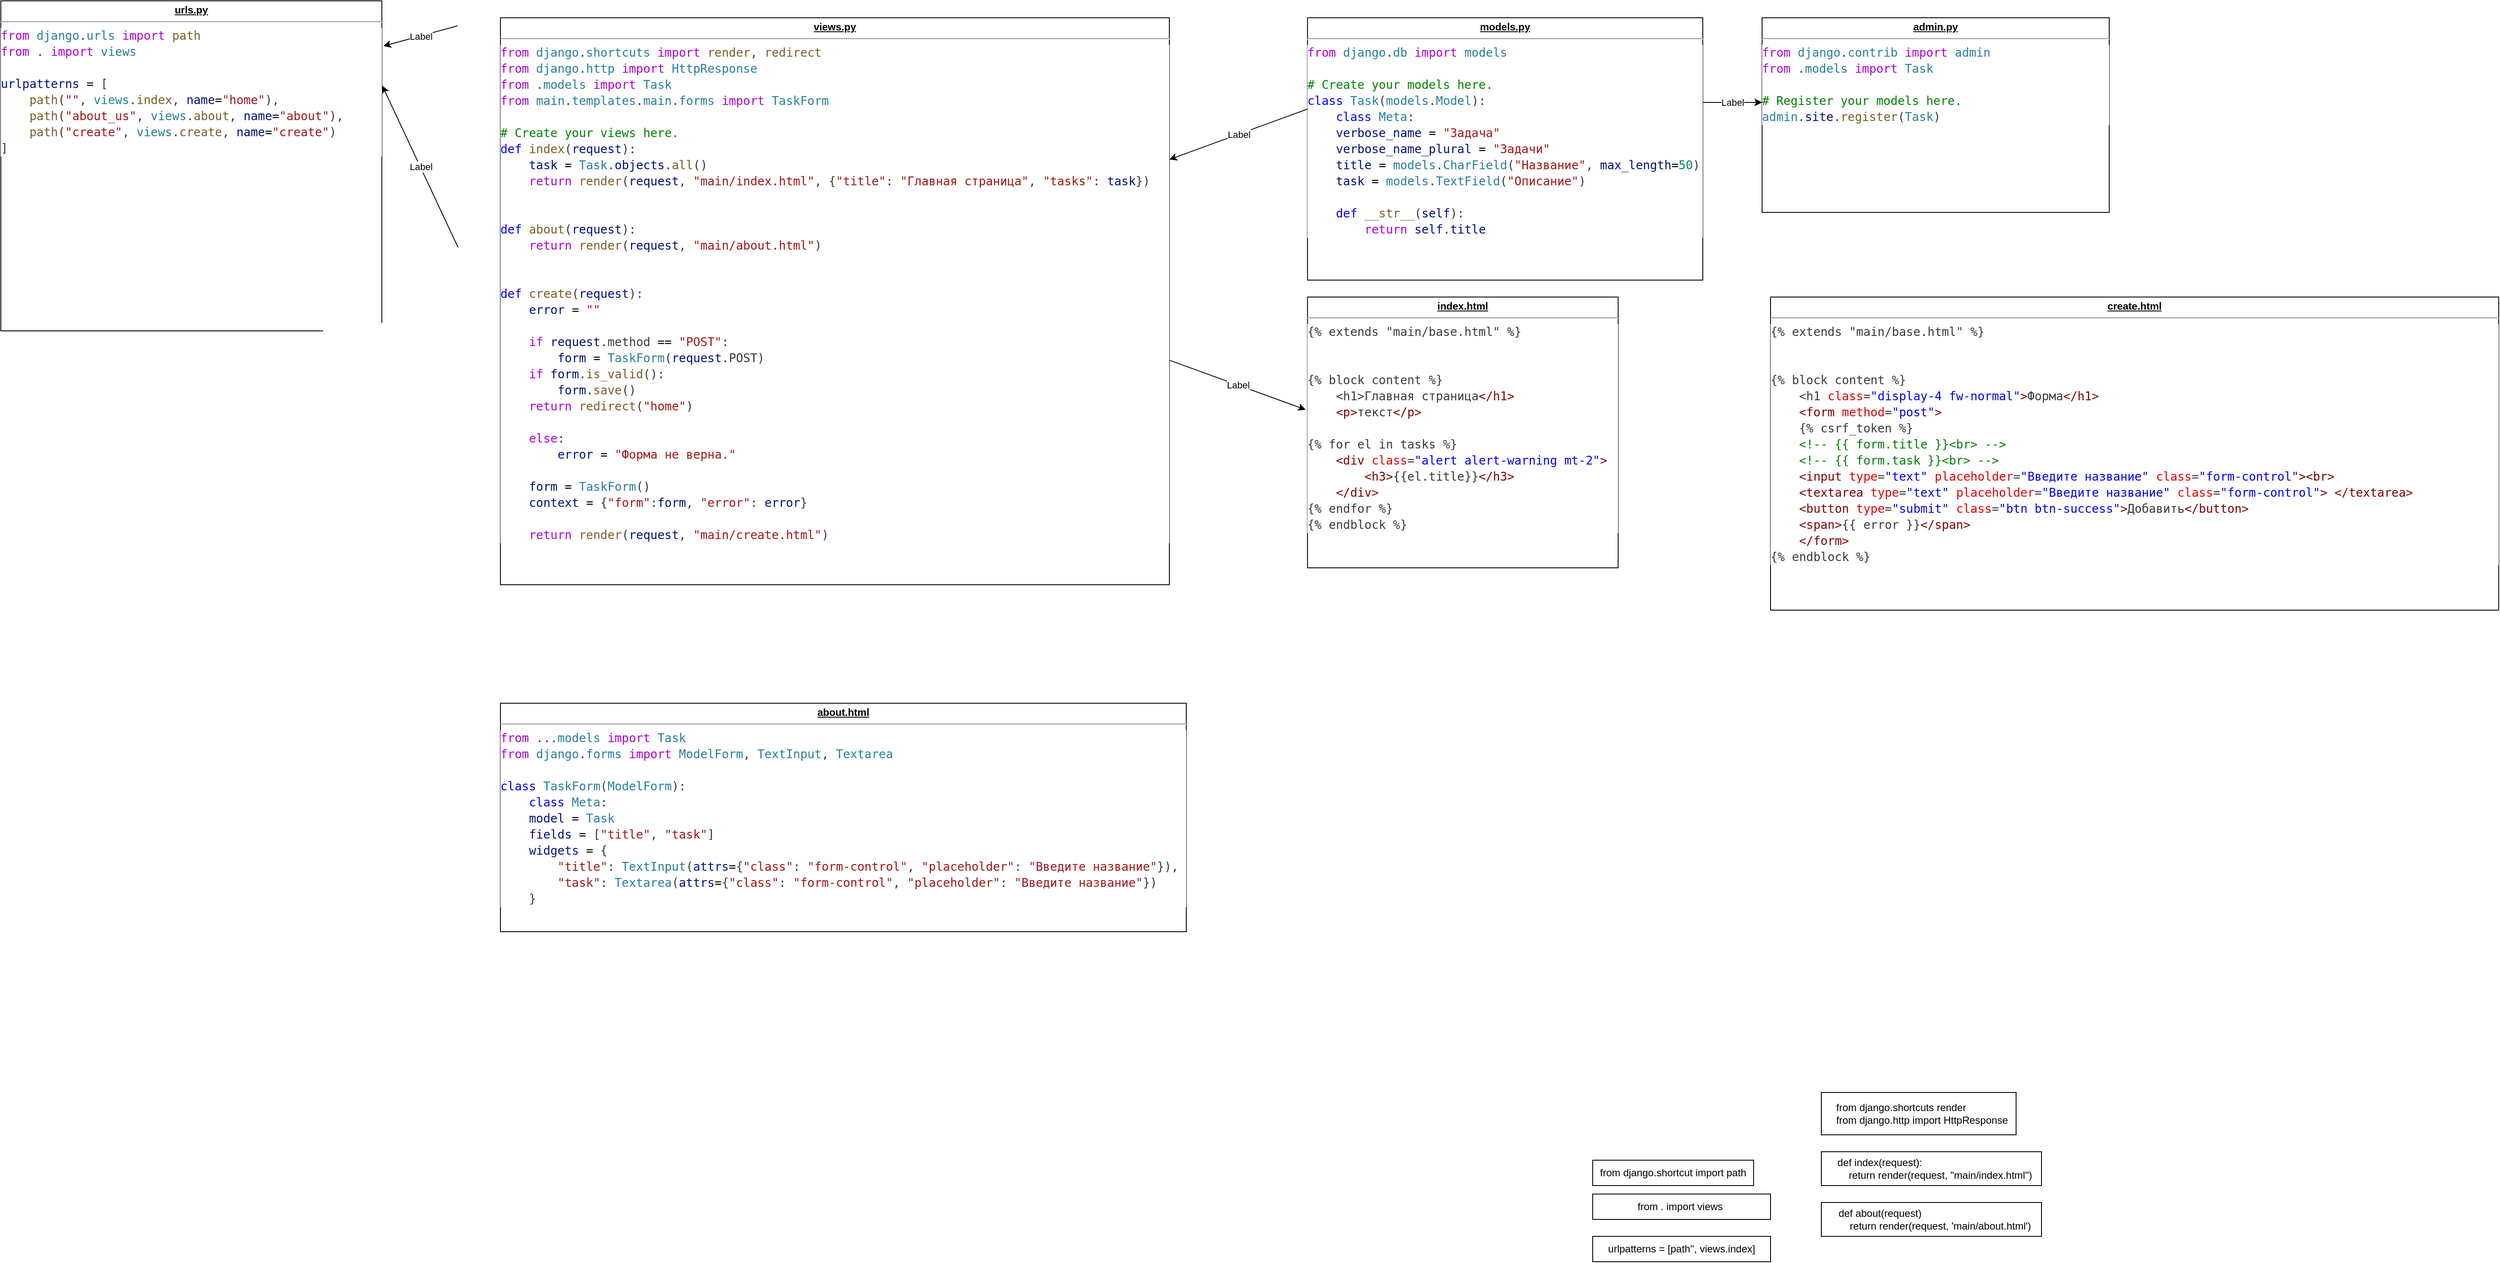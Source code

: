 <mxfile version="21.5.0" type="github">
  <diagram name="Page-1" id="e56a1550-8fbb-45ad-956c-1786394a9013">
    <mxGraphModel dx="1889" dy="942" grid="1" gridSize="10" guides="1" tooltips="1" connect="1" arrows="1" fold="1" page="1" pageScale="1" pageWidth="1100" pageHeight="850" background="none" math="0" shadow="0">
      <root>
        <mxCell id="0" />
        <mxCell id="1" parent="0" />
        <mxCell id="yi79t5vUQcOIQiDHJ_99-1" value="&lt;p style=&quot;margin:0px;margin-top:4px;text-align:center;text-decoration:underline;&quot;&gt;&lt;b&gt;urls.py&lt;/b&gt;&lt;/p&gt;&lt;hr&gt;&lt;div style=&quot;background-color: rgb(255, 255, 255); font-family: &amp;quot;Droid Sans Mono&amp;quot;, &amp;quot;monospace&amp;quot;, monospace; font-size: 14px; line-height: 19px;&quot;&gt;&lt;div style=&quot;&quot;&gt;&lt;font color=&quot;#af00db&quot;&gt;from&lt;/font&gt; &lt;span style=&quot;color: rgb(38, 127, 153);&quot;&gt;django&lt;/span&gt;&lt;font color=&quot;#3b3b3b&quot;&gt;.&lt;/font&gt;&lt;span style=&quot;color: rgb(38, 127, 153);&quot;&gt;urls&lt;/span&gt; &lt;span style=&quot;color: rgb(175, 0, 219);&quot;&gt;import&lt;/span&gt; &lt;span style=&quot;color: rgb(121, 94, 38);&quot;&gt;path&lt;/span&gt;&lt;/div&gt;&lt;div style=&quot;color: rgb(59, 59, 59);&quot;&gt;&lt;span style=&quot;color: #af00db;&quot;&gt;from&lt;/span&gt; . &lt;span style=&quot;color: #af00db;&quot;&gt;import&lt;/span&gt; &lt;span style=&quot;color: #267f99;&quot;&gt;views&lt;/span&gt;&lt;/div&gt;&lt;br&gt;&lt;div style=&quot;color: rgb(59, 59, 59);&quot;&gt;&lt;span style=&quot;color: #001080;&quot;&gt;urlpatterns&lt;/span&gt; &lt;span style=&quot;color: #000000;&quot;&gt;=&lt;/span&gt; [&lt;/div&gt;&lt;div style=&quot;color: rgb(59, 59, 59);&quot;&gt;    &lt;span style=&quot;color: #795e26;&quot;&gt;&amp;nbsp; &amp;nbsp; path&lt;/span&gt;(&lt;span style=&quot;color: #a31515;&quot;&gt;&quot;&quot;&lt;/span&gt;, &lt;span style=&quot;color: #267f99;&quot;&gt;views&lt;/span&gt;.&lt;span style=&quot;color: #795e26;&quot;&gt;index&lt;/span&gt;, &lt;span style=&quot;color: #001080;&quot;&gt;name&lt;/span&gt;&lt;span style=&quot;color: #000000;&quot;&gt;=&lt;/span&gt;&lt;span style=&quot;color: #a31515;&quot;&gt;&quot;home&quot;&lt;/span&gt;),&lt;/div&gt;&lt;div style=&quot;color: rgb(59, 59, 59);&quot;&gt;    &amp;nbsp; &amp;nbsp;&lt;span style=&quot;color: rgb(121, 94, 38);&quot;&gt;&amp;nbsp;&lt;/span&gt;&lt;span style=&quot;color: #795e26;&quot;&gt;path&lt;/span&gt;(&lt;span style=&quot;color: #a31515;&quot;&gt;&quot;about_us&quot;&lt;/span&gt;, &lt;span style=&quot;color: #267f99;&quot;&gt;views&lt;/span&gt;.&lt;span style=&quot;color: #795e26;&quot;&gt;about&lt;/span&gt;, &lt;span style=&quot;color: #001080;&quot;&gt;name&lt;/span&gt;&lt;span style=&quot;color: #000000;&quot;&gt;=&lt;/span&gt;&lt;span style=&quot;color: #a31515;&quot;&gt;&quot;about&quot;&lt;/span&gt;),&lt;/div&gt;&lt;div style=&quot;color: rgb(59, 59, 59);&quot;&gt;    &amp;nbsp; &amp;nbsp;&lt;span style=&quot;color: rgb(121, 94, 38);&quot;&gt;&amp;nbsp;&lt;/span&gt;&lt;span style=&quot;color: #795e26;&quot;&gt;path&lt;/span&gt;(&lt;span style=&quot;color: #a31515;&quot;&gt;&quot;create&quot;&lt;/span&gt;, &lt;span style=&quot;color: #267f99;&quot;&gt;views&lt;/span&gt;.&lt;span style=&quot;color: #795e26;&quot;&gt;create&lt;/span&gt;, &lt;span style=&quot;color: #001080;&quot;&gt;name&lt;/span&gt;&lt;span style=&quot;color: #000000;&quot;&gt;=&lt;/span&gt;&lt;span style=&quot;color: #a31515;&quot;&gt;&quot;create&quot;&lt;/span&gt;)&lt;/div&gt;&lt;div style=&quot;color: rgb(59, 59, 59);&quot;&gt;]&lt;/div&gt;&lt;/div&gt;" style="verticalAlign=top;align=left;overflow=fill;fontSize=12;fontFamily=Helvetica;html=1;whiteSpace=wrap;" parent="1" vertex="1">
          <mxGeometry x="-510" y="50" width="450" height="390" as="geometry" />
        </mxCell>
        <mxCell id="yi79t5vUQcOIQiDHJ_99-2" value="&lt;p style=&quot;margin:0px;margin-top:4px;text-align:center;text-decoration:underline;&quot;&gt;&lt;b&gt;views.py&lt;/b&gt;&lt;/p&gt;&lt;hr&gt;&lt;div style=&quot;background-color: rgb(255, 255, 255); font-family: &amp;quot;Droid Sans Mono&amp;quot;, &amp;quot;monospace&amp;quot;, monospace; font-size: 14px; line-height: 19px;&quot;&gt;&lt;div style=&quot;&quot;&gt;&lt;font color=&quot;#af00db&quot;&gt;from&lt;/font&gt; &lt;span style=&quot;color: rgb(38, 127, 153);&quot;&gt;django&lt;/span&gt;&lt;font color=&quot;#3b3b3b&quot;&gt;.&lt;/font&gt;&lt;span style=&quot;color: rgb(38, 127, 153);&quot;&gt;shortcuts&lt;/span&gt; &lt;span style=&quot;color: rgb(175, 0, 219);&quot;&gt;import&lt;/span&gt; &lt;span style=&quot;color: rgb(121, 94, 38);&quot;&gt;render&lt;/span&gt;&lt;font color=&quot;#3b3b3b&quot;&gt;, &lt;/font&gt;&lt;span style=&quot;color: rgb(121, 94, 38);&quot;&gt;redirect&lt;/span&gt;&lt;/div&gt;&lt;div style=&quot;color: rgb(59, 59, 59);&quot;&gt;&lt;span style=&quot;color: #af00db;&quot;&gt;from&lt;/span&gt; &lt;span style=&quot;color: #267f99;&quot;&gt;django&lt;/span&gt;.&lt;span style=&quot;color: #267f99;&quot;&gt;http&lt;/span&gt; &lt;span style=&quot;color: #af00db;&quot;&gt;import&lt;/span&gt; &lt;span style=&quot;color: #267f99;&quot;&gt;HttpResponse&lt;/span&gt;&lt;/div&gt;&lt;div style=&quot;color: rgb(59, 59, 59);&quot;&gt;&lt;span style=&quot;color: #af00db;&quot;&gt;from&lt;/span&gt; .&lt;span style=&quot;color: #267f99;&quot;&gt;models&lt;/span&gt; &lt;span style=&quot;color: #af00db;&quot;&gt;import&lt;/span&gt; &lt;span style=&quot;color: #267f99;&quot;&gt;Task&lt;/span&gt;&lt;/div&gt;&lt;div style=&quot;color: rgb(59, 59, 59);&quot;&gt;&lt;span style=&quot;color: #af00db;&quot;&gt;from&lt;/span&gt; &lt;span style=&quot;color: #267f99;&quot;&gt;main&lt;/span&gt;.&lt;span style=&quot;color: #267f99;&quot;&gt;templates&lt;/span&gt;.&lt;span style=&quot;color: #267f99;&quot;&gt;main&lt;/span&gt;.&lt;span style=&quot;color: #267f99;&quot;&gt;forms&lt;/span&gt; &lt;span style=&quot;color: #af00db;&quot;&gt;import&lt;/span&gt; &lt;span style=&quot;color: #267f99;&quot;&gt;TaskForm&lt;/span&gt;&lt;/div&gt;&lt;br&gt;&lt;div style=&quot;color: rgb(59, 59, 59);&quot;&gt;&lt;span style=&quot;color: #008000;&quot;&gt;# Create your views here.&lt;/span&gt;&lt;/div&gt;&lt;div style=&quot;color: rgb(59, 59, 59);&quot;&gt;&lt;span style=&quot;color: #0000ff;&quot;&gt;def&lt;/span&gt; &lt;span style=&quot;color: #795e26;&quot;&gt;index&lt;/span&gt;(&lt;span style=&quot;color: #001080;&quot;&gt;request&lt;/span&gt;):&lt;/div&gt;&lt;div style=&quot;color: rgb(59, 59, 59);&quot;&gt;    &amp;nbsp; &amp;nbsp;&lt;span style=&quot;color: rgb(0, 16, 128);&quot;&gt;&amp;nbsp;&lt;/span&gt;&lt;span style=&quot;color: #001080;&quot;&gt;task&lt;/span&gt; &lt;span style=&quot;color: #000000;&quot;&gt;=&lt;/span&gt; &lt;span style=&quot;color: #267f99;&quot;&gt;Task&lt;/span&gt;.&lt;span style=&quot;color: #001080;&quot;&gt;objects&lt;/span&gt;.&lt;span style=&quot;color: #795e26;&quot;&gt;all&lt;/span&gt;()&lt;/div&gt;&lt;div style=&quot;color: rgb(59, 59, 59);&quot;&gt;    &amp;nbsp; &amp;nbsp;&lt;span style=&quot;color: rgb(0, 16, 128);&quot;&gt;&amp;nbsp;&lt;/span&gt;&lt;span style=&quot;color: #af00db;&quot;&gt;return&lt;/span&gt; &lt;span style=&quot;color: #795e26;&quot;&gt;render&lt;/span&gt;(&lt;span style=&quot;color: #001080;&quot;&gt;request&lt;/span&gt;, &lt;span style=&quot;color: #a31515;&quot;&gt;&quot;main/index.html&quot;&lt;/span&gt;, {&lt;span style=&quot;color: #a31515;&quot;&gt;&quot;title&quot;&lt;/span&gt;: &lt;span style=&quot;color: #a31515;&quot;&gt;&quot;Главная страница&quot;&lt;/span&gt;, &lt;span style=&quot;color: #a31515;&quot;&gt;&quot;tasks&quot;&lt;/span&gt;: &lt;span style=&quot;color: #001080;&quot;&gt;task&lt;/span&gt;})&lt;/div&gt;&lt;br&gt;&lt;br&gt;&lt;div style=&quot;color: rgb(59, 59, 59);&quot;&gt;&lt;span style=&quot;color: #0000ff;&quot;&gt;def&lt;/span&gt; &lt;span style=&quot;color: #795e26;&quot;&gt;about&lt;/span&gt;(&lt;span style=&quot;color: #001080;&quot;&gt;request&lt;/span&gt;):&lt;/div&gt;&lt;div style=&quot;color: rgb(59, 59, 59);&quot;&gt;    &amp;nbsp; &amp;nbsp;&lt;span style=&quot;color: rgb(0, 16, 128);&quot;&gt;&amp;nbsp;&lt;/span&gt;&lt;span style=&quot;color: #af00db;&quot;&gt;return&lt;/span&gt; &lt;span style=&quot;color: #795e26;&quot;&gt;render&lt;/span&gt;(&lt;span style=&quot;color: #001080;&quot;&gt;request&lt;/span&gt;, &lt;span style=&quot;color: #a31515;&quot;&gt;&quot;main/about.html&quot;&lt;/span&gt;)&lt;/div&gt;&lt;br&gt;&lt;br&gt;&lt;div style=&quot;color: rgb(59, 59, 59);&quot;&gt;&lt;span style=&quot;color: #0000ff;&quot;&gt;def&lt;/span&gt; &lt;span style=&quot;color: #795e26;&quot;&gt;create&lt;/span&gt;(&lt;span style=&quot;color: #001080;&quot;&gt;request&lt;/span&gt;):&lt;/div&gt;&lt;div style=&quot;color: rgb(59, 59, 59);&quot;&gt;    &amp;nbsp; &amp;nbsp;&lt;span style=&quot;color: rgb(0, 16, 128);&quot;&gt;&amp;nbsp;&lt;/span&gt;&lt;span style=&quot;color: #001080;&quot;&gt;error&lt;/span&gt; &lt;span style=&quot;color: #000000;&quot;&gt;=&lt;/span&gt; &lt;span style=&quot;color: #a31515;&quot;&gt;&quot;&quot;&lt;/span&gt;&lt;/div&gt;&lt;br&gt;&lt;div style=&quot;color: rgb(59, 59, 59);&quot;&gt;    &amp;nbsp; &amp;nbsp;&lt;span style=&quot;color: rgb(0, 16, 128);&quot;&gt;&amp;nbsp;&lt;/span&gt;&lt;span style=&quot;color: #af00db;&quot;&gt;if&lt;/span&gt; &lt;span style=&quot;color: #001080;&quot;&gt;request&lt;/span&gt;.method &lt;span style=&quot;color: #000000;&quot;&gt;==&lt;/span&gt; &lt;span style=&quot;color: #a31515;&quot;&gt;&quot;POST&quot;&lt;/span&gt;:&lt;/div&gt;&lt;div style=&quot;color: rgb(59, 59, 59);&quot;&gt;        &amp;nbsp; &amp;nbsp;&lt;span style=&quot;color: rgb(0, 16, 128);&quot;&gt;&amp;nbsp;&lt;/span&gt;&amp;nbsp; &amp;nbsp;&lt;span style=&quot;color: rgb(0, 16, 128);&quot;&gt;&amp;nbsp;&lt;/span&gt;&lt;span style=&quot;color: rgb(0, 16, 128);&quot;&gt;form&lt;/span&gt; &lt;span style=&quot;color: rgb(0, 0, 0);&quot;&gt;=&lt;/span&gt; &lt;span style=&quot;color: rgb(38, 127, 153);&quot;&gt;TaskForm&lt;/span&gt;(&lt;span style=&quot;color: rgb(0, 16, 128);&quot;&gt;request&lt;/span&gt;.POST)&lt;/div&gt;&lt;div style=&quot;color: rgb(59, 59, 59);&quot;&gt;        &amp;nbsp; &amp;nbsp;&lt;span style=&quot;color: rgb(0, 16, 128);&quot;&gt;&amp;nbsp;&lt;/span&gt;&lt;span style=&quot;color: #af00db;&quot;&gt;if&lt;/span&gt; &lt;span style=&quot;color: #001080;&quot;&gt;form&lt;/span&gt;.&lt;span style=&quot;color: #795e26;&quot;&gt;is_valid&lt;/span&gt;(): &lt;/div&gt;&lt;div style=&quot;color: rgb(59, 59, 59);&quot;&gt;            &amp;nbsp; &amp;nbsp;&lt;span style=&quot;color: rgb(0, 16, 128);&quot;&gt;&amp;nbsp;&lt;/span&gt;&amp;nbsp; &amp;nbsp;&lt;span style=&quot;color: rgb(0, 16, 128);&quot;&gt;&amp;nbsp;&lt;/span&gt;&lt;span style=&quot;color: rgb(0, 16, 128);&quot;&gt;form&lt;/span&gt;.&lt;span style=&quot;color: rgb(121, 94, 38);&quot;&gt;save&lt;/span&gt;()&lt;/div&gt;&lt;div style=&quot;color: rgb(59, 59, 59);&quot;&gt;            &amp;nbsp; &amp;nbsp;&lt;span style=&quot;color: rgb(0, 16, 128);&quot;&gt;&amp;nbsp;&lt;/span&gt;&lt;span style=&quot;color: #af00db;&quot;&gt;return&lt;/span&gt; &lt;span style=&quot;color: #795e26;&quot;&gt;redirect&lt;/span&gt;(&lt;span style=&quot;color: #a31515;&quot;&gt;&quot;home&quot;&lt;/span&gt;)&lt;/div&gt;&lt;br&gt;&lt;div style=&quot;color: rgb(59, 59, 59);&quot;&gt;    &amp;nbsp; &amp;nbsp;&lt;span style=&quot;color: rgb(0, 16, 128);&quot;&gt;&amp;nbsp;&lt;/span&gt;&lt;span style=&quot;color: #af00db;&quot;&gt;else&lt;/span&gt;:&lt;/div&gt;&lt;div style=&quot;color: rgb(59, 59, 59);&quot;&gt;        &amp;nbsp; &amp;nbsp;&lt;span style=&quot;color: rgb(0, 16, 128);&quot;&gt;&amp;nbsp;&lt;/span&gt;&amp;nbsp; &amp;nbsp;&lt;span style=&quot;color: rgb(0, 16, 128);&quot;&gt;&amp;nbsp;&lt;/span&gt;&lt;span style=&quot;color: rgb(0, 16, 128);&quot;&gt;error&lt;/span&gt; &lt;span style=&quot;color: rgb(0, 0, 0);&quot;&gt;=&lt;/span&gt; &lt;span style=&quot;color: rgb(163, 21, 21);&quot;&gt;&quot;Форма не верна.&quot;&lt;/span&gt;&lt;/div&gt;&lt;br&gt;&lt;div style=&quot;color: rgb(59, 59, 59);&quot;&gt;    &amp;nbsp; &amp;nbsp;&lt;span style=&quot;color: rgb(0, 16, 128);&quot;&gt;&amp;nbsp;&lt;/span&gt;&lt;span style=&quot;color: #001080;&quot;&gt;form&lt;/span&gt; &lt;span style=&quot;color: #000000;&quot;&gt;=&lt;/span&gt; &lt;span style=&quot;color: #267f99;&quot;&gt;TaskForm&lt;/span&gt;()&lt;/div&gt;&lt;div style=&quot;color: rgb(59, 59, 59);&quot;&gt;    &amp;nbsp; &amp;nbsp;&lt;span style=&quot;color: rgb(0, 16, 128);&quot;&gt;&amp;nbsp;&lt;/span&gt;&lt;span style=&quot;color: #001080;&quot;&gt;context&lt;/span&gt; &lt;span style=&quot;color: #000000;&quot;&gt;=&lt;/span&gt; {&lt;span style=&quot;color: #a31515;&quot;&gt;&quot;form&quot;&lt;/span&gt;:&lt;span style=&quot;color: #001080;&quot;&gt;form&lt;/span&gt;, &lt;span style=&quot;color: #a31515;&quot;&gt;&quot;error&quot;&lt;/span&gt;:  &lt;span style=&quot;color: #001080;&quot;&gt;error&lt;/span&gt;}&lt;/div&gt;&lt;br&gt;&lt;div style=&quot;color: rgb(59, 59, 59);&quot;&gt;    &amp;nbsp; &amp;nbsp;&lt;span style=&quot;color: rgb(0, 16, 128);&quot;&gt;&amp;nbsp;&lt;/span&gt;&lt;span style=&quot;color: #af00db;&quot;&gt;return&lt;/span&gt; &lt;span style=&quot;color: #795e26;&quot;&gt;render&lt;/span&gt;(&lt;span style=&quot;color: #001080;&quot;&gt;request&lt;/span&gt;, &lt;span style=&quot;color: #a31515;&quot;&gt;&quot;main/create.html&quot;&lt;/span&gt;)&lt;/div&gt;&lt;/div&gt;&lt;p style=&quot;margin:0px;margin-left:8px;&quot;&gt;&lt;br&gt;&lt;/p&gt;&lt;p style=&quot;margin:0px;margin-left:8px;&quot;&gt;&lt;br&gt;&lt;/p&gt;&lt;p style=&quot;margin:0px;margin-left:8px;&quot;&gt;&lt;br&gt;&lt;/p&gt;" style="verticalAlign=top;align=left;overflow=fill;fontSize=12;fontFamily=Helvetica;html=1;whiteSpace=wrap;" parent="1" vertex="1">
          <mxGeometry x="80" y="70" width="790" height="670" as="geometry" />
        </mxCell>
        <mxCell id="yi79t5vUQcOIQiDHJ_99-8" value="" style="endArrow=classic;html=1;rounded=0;entryX=1.001;entryY=0.257;entryDx=0;entryDy=0;entryPerimeter=0;exitX=0;exitY=0.435;exitDx=0;exitDy=0;exitPerimeter=0;" parent="1" target="yi79t5vUQcOIQiDHJ_99-1" edge="1">
          <mxGeometry relative="1" as="geometry">
            <mxPoint x="30" y="341.45" as="sourcePoint" />
            <mxPoint x="30" y="150" as="targetPoint" />
          </mxGeometry>
        </mxCell>
        <mxCell id="yi79t5vUQcOIQiDHJ_99-9" value="Label" style="edgeLabel;resizable=0;html=1;align=center;verticalAlign=middle;" parent="yi79t5vUQcOIQiDHJ_99-8" connectable="0" vertex="1">
          <mxGeometry relative="1" as="geometry" />
        </mxCell>
        <mxCell id="yi79t5vUQcOIQiDHJ_99-10" value="&lt;p style=&quot;margin:0px;margin-top:4px;text-align:center;text-decoration:underline;&quot;&gt;&lt;b&gt;index.html&lt;/b&gt;&lt;/p&gt;&lt;hr&gt;&lt;div style=&quot;color: rgb(59, 59, 59); background-color: rgb(255, 255, 255); font-family: &amp;quot;Droid Sans Mono&amp;quot;, &amp;quot;monospace&amp;quot;, monospace; font-size: 14px; line-height: 19px;&quot;&gt;&lt;div&gt;{% extends &quot;main/base.html&quot; %}&lt;/div&gt;&lt;br&gt;&lt;br&gt;&lt;div&gt;{% block content %}&lt;/div&gt;&lt;div&gt;&amp;nbsp; &amp;nbsp; &amp;lt;h1&amp;gt;Главная страница&lt;span style=&quot;color: #800000;&quot;&gt;&amp;lt;/h1&amp;gt;&lt;/span&gt;&lt;/div&gt;&lt;div&gt;    &lt;span style=&quot;color: #800000;&quot;&gt;&amp;nbsp; &amp;nbsp; &amp;lt;p&amp;gt;&lt;/span&gt;текст&lt;span style=&quot;color: #800000;&quot;&gt;&amp;lt;/p&amp;gt;&lt;/span&gt;&lt;/div&gt;&lt;br&gt;&lt;div&gt;    {% for el in tasks %}&lt;/div&gt;&lt;div&gt;        &lt;span style=&quot;color: #800000;&quot;&gt;&amp;nbsp; &amp;nbsp; &amp;lt;div&lt;/span&gt; &lt;span style=&quot;color: #e50000;&quot;&gt;class&lt;/span&gt;=&lt;span style=&quot;color: #0000ff;&quot;&gt;&quot;alert alert-warning mt-2&quot;&lt;/span&gt;&lt;span style=&quot;color: #800000;&quot;&gt;&amp;gt;&lt;/span&gt;&lt;/div&gt;&lt;div&gt;            &lt;span style=&quot;color: #800000;&quot;&gt;&amp;nbsp; &amp;nbsp; &amp;nbsp; &amp;nbsp; &amp;lt;h3&amp;gt;&lt;/span&gt;{{el.title}}&lt;span style=&quot;color: #800000;&quot;&gt;&amp;lt;/h3&amp;gt;&lt;/span&gt;&lt;/div&gt;&lt;div&gt;        &lt;span style=&quot;color: #800000;&quot;&gt;&amp;nbsp; &amp;nbsp; &amp;lt;/div&amp;gt;&lt;/span&gt;&lt;/div&gt;&lt;div&gt;    {% endfor %}&lt;/div&gt;&lt;div&gt;{% endblock %}&lt;/div&gt;&lt;/div&gt;" style="verticalAlign=top;align=left;overflow=fill;fontSize=12;fontFamily=Helvetica;html=1;whiteSpace=wrap;" parent="1" vertex="1">
          <mxGeometry x="1033.17" y="400" width="366.83" height="320" as="geometry" />
        </mxCell>
        <mxCell id="yi79t5vUQcOIQiDHJ_99-11" value="&lt;p style=&quot;margin:0px;margin-top:4px;text-align:center;text-decoration:underline;&quot;&gt;&lt;b&gt;create.html&lt;/b&gt;&lt;/p&gt;&lt;hr&gt;&lt;div style=&quot;color: rgb(59, 59, 59); background-color: rgb(255, 255, 255); font-family: &amp;quot;Droid Sans Mono&amp;quot;, &amp;quot;monospace&amp;quot;, monospace; font-size: 14px; line-height: 19px;&quot;&gt;&lt;div&gt;{% extends &quot;main/base.html&quot; %}&lt;/div&gt;&lt;br&gt;&lt;br&gt;&lt;div&gt;{% block content %}&lt;/div&gt;&lt;div&gt;&amp;nbsp; &amp;nbsp; &amp;lt;h1 &lt;span style=&quot;color: #e50000;&quot;&gt;class&lt;/span&gt;=&lt;span style=&quot;color: #0000ff;&quot;&gt;&quot;display-4 fw-normal&quot;&lt;/span&gt;&lt;span style=&quot;color: #800000;&quot;&gt;&amp;gt;&lt;/span&gt;Форма&lt;span style=&quot;color: #800000;&quot;&gt;&amp;lt;/h1&amp;gt;&lt;/span&gt;&lt;/div&gt;&lt;div&gt;    &lt;span style=&quot;color: #800000;&quot;&gt;&amp;nbsp; &amp;nbsp; &amp;lt;form&lt;/span&gt; &lt;span style=&quot;color: #e50000;&quot;&gt;method&lt;/span&gt;=&lt;span style=&quot;color: #0000ff;&quot;&gt;&quot;post&quot;&lt;/span&gt;&lt;span style=&quot;color: #800000;&quot;&gt;&amp;gt;&lt;/span&gt;&lt;/div&gt;&lt;div&gt;&amp;nbsp; &amp;nbsp; {% csrf_token %}&lt;/div&gt;&lt;div&gt;        &lt;span style=&quot;color: #008000;&quot;&gt;&amp;nbsp; &amp;nbsp; &amp;lt;!-- {{ form.title }}&amp;lt;br&amp;gt; --&amp;gt;&lt;/span&gt;&lt;/div&gt;&lt;div&gt;        &lt;span style=&quot;color: #008000;&quot;&gt;&amp;nbsp; &amp;nbsp; &amp;lt;!-- {{ form.task }}&amp;lt;br&amp;gt; --&amp;gt;&lt;/span&gt;&lt;/div&gt;&lt;div&gt;        &lt;span style=&quot;color: #800000;&quot;&gt;&amp;nbsp; &amp;nbsp; &amp;lt;input&lt;/span&gt; &lt;span style=&quot;color: #e50000;&quot;&gt;type&lt;/span&gt;=&lt;span style=&quot;color: #0000ff;&quot;&gt;&quot;text&quot;&lt;/span&gt; &lt;span style=&quot;color: #e50000;&quot;&gt;placeholder&lt;/span&gt;=&lt;span style=&quot;color: #0000ff;&quot;&gt;&quot;Введите название&quot;&lt;/span&gt; &lt;span style=&quot;color: #e50000;&quot;&gt;class&lt;/span&gt;=&lt;span style=&quot;color: #0000ff;&quot;&gt;&quot;form-control&quot;&lt;/span&gt;&lt;span style=&quot;color: #800000;&quot;&gt;&amp;gt;&amp;lt;br&amp;gt;&lt;/span&gt;&lt;/div&gt;&lt;div&gt;        &lt;span style=&quot;color: #800000;&quot;&gt;&amp;nbsp; &amp;nbsp; &amp;lt;textarea&lt;/span&gt; &lt;span style=&quot;color: #e50000;&quot;&gt;type&lt;/span&gt;=&lt;span style=&quot;color: #0000ff;&quot;&gt;&quot;text&quot;&lt;/span&gt; &lt;span style=&quot;color: #e50000;&quot;&gt;placeholder&lt;/span&gt;=&lt;span style=&quot;color: #0000ff;&quot;&gt;&quot;Введите название&quot;&lt;/span&gt; &lt;span style=&quot;color: #e50000;&quot;&gt;class&lt;/span&gt;=&lt;span style=&quot;color: #0000ff;&quot;&gt;&quot;form-control&quot;&lt;/span&gt;&lt;span style=&quot;color: #800000;&quot;&gt;&amp;gt; &amp;lt;/textarea&amp;gt;&lt;/span&gt;&lt;/div&gt;&lt;div&gt;        &lt;span style=&quot;color: #800000;&quot;&gt;&amp;nbsp; &amp;nbsp; &amp;lt;button&lt;/span&gt; &lt;span style=&quot;color: #e50000;&quot;&gt;type&lt;/span&gt;=&lt;span style=&quot;color: #0000ff;&quot;&gt;&quot;submit&quot;&lt;/span&gt; &lt;span style=&quot;color: #e50000;&quot;&gt;class&lt;/span&gt;=&lt;span style=&quot;color: #0000ff;&quot;&gt;&quot;btn btn-success&quot;&lt;/span&gt;&lt;span style=&quot;color: #800000;&quot;&gt;&amp;gt;&lt;/span&gt;Добавить&lt;span style=&quot;color: #800000;&quot;&gt;&amp;lt;/button&amp;gt;&lt;/span&gt;&lt;/div&gt;&lt;div&gt;        &lt;span style=&quot;color: #800000;&quot;&gt;&amp;nbsp; &amp;nbsp; &amp;lt;span&amp;gt;&lt;/span&gt;{{ error }}&lt;span style=&quot;color: #800000;&quot;&gt;&amp;lt;/span&amp;gt;&lt;/span&gt;&lt;/div&gt;&lt;div&gt;    &lt;span style=&quot;color: #800000;&quot;&gt;&amp;nbsp; &amp;nbsp; &amp;lt;/form&amp;gt;&lt;/span&gt;&lt;/div&gt;&lt;div&gt;{% endblock %}&lt;/div&gt;&lt;/div&gt;" style="verticalAlign=top;align=left;overflow=fill;fontSize=12;fontFamily=Helvetica;html=1;whiteSpace=wrap;" parent="1" vertex="1">
          <mxGeometry x="1580" y="400" width="860" height="370" as="geometry" />
        </mxCell>
        <mxCell id="yi79t5vUQcOIQiDHJ_99-12" value="" style="endArrow=classic;html=1;rounded=0;entryX=1.004;entryY=0.137;entryDx=0;entryDy=0;entryPerimeter=0;exitX=-0.001;exitY=0.044;exitDx=0;exitDy=0;exitPerimeter=0;" parent="1" target="yi79t5vUQcOIQiDHJ_99-1" edge="1">
          <mxGeometry relative="1" as="geometry">
            <mxPoint x="29.49" y="79.48" as="sourcePoint" />
            <mxPoint x="40" y="110" as="targetPoint" />
          </mxGeometry>
        </mxCell>
        <mxCell id="yi79t5vUQcOIQiDHJ_99-13" value="Label" style="edgeLabel;resizable=0;html=1;align=center;verticalAlign=middle;" parent="yi79t5vUQcOIQiDHJ_99-12" connectable="0" vertex="1">
          <mxGeometry relative="1" as="geometry" />
        </mxCell>
        <mxCell id="yi79t5vUQcOIQiDHJ_99-14" value="urlpatterns = [path&#39;&#39;, views.index]" style="rounded=0;whiteSpace=wrap;html=1;" parent="1" vertex="1">
          <mxGeometry x="1370" y="1510" width="210" height="30" as="geometry" />
        </mxCell>
        <mxCell id="yi79t5vUQcOIQiDHJ_99-15" value="from django.shortcut import path" style="rounded=0;whiteSpace=wrap;html=1;" parent="1" vertex="1">
          <mxGeometry x="1370" y="1420" width="190" height="30" as="geometry" />
        </mxCell>
        <mxCell id="yi79t5vUQcOIQiDHJ_99-16" value="from . import views&amp;nbsp;" style="rounded=0;whiteSpace=wrap;html=1;" parent="1" vertex="1">
          <mxGeometry x="1370" y="1460" width="210" height="30" as="geometry" />
        </mxCell>
        <mxCell id="yi79t5vUQcOIQiDHJ_99-17" value="&lt;p style=&quot;border-color: var(--border-color); text-align: left; margin: 0px 0px 0px 8px;&quot;&gt;def index(request):&lt;/p&gt;&lt;p style=&quot;border-color: var(--border-color); text-align: left; margin: 0px 0px 0px 8px;&quot;&gt;&lt;span style=&quot;white-space: pre;&quot;&gt;&amp;nbsp;&amp;nbsp;&amp;nbsp;&amp;nbsp;&lt;/span&gt;return render(request, &quot;main/index.html&quot;)&lt;/p&gt;" style="rounded=0;whiteSpace=wrap;html=1;" parent="1" vertex="1">
          <mxGeometry x="1640" y="1410" width="260" height="40" as="geometry" />
        </mxCell>
        <mxCell id="yi79t5vUQcOIQiDHJ_99-18" value="&lt;p style=&quot;border-color: var(--border-color); text-align: left; margin: 0px 0px 0px 8px;&quot;&gt;def about(request)&lt;/p&gt;&lt;p style=&quot;border-color: var(--border-color); text-align: left; margin: 0px 0px 0px 8px;&quot;&gt;&lt;span style=&quot;white-space: pre;&quot;&gt;&amp;nbsp;&amp;nbsp;&amp;nbsp;&amp;nbsp;&lt;/span&gt;return render(request, &#39;main/about.html&#39;)&lt;/p&gt;" style="rounded=0;whiteSpace=wrap;html=1;" parent="1" vertex="1">
          <mxGeometry x="1640" y="1470" width="260" height="40" as="geometry" />
        </mxCell>
        <mxCell id="yi79t5vUQcOIQiDHJ_99-19" value="&lt;p style=&quot;border-color: var(--border-color); text-align: left; margin: 0px 0px 0px 8px;&quot;&gt;from django.shortcuts render&lt;/p&gt;&lt;p style=&quot;border-color: var(--border-color); text-align: left; margin: 0px 0px 0px 8px;&quot;&gt;from django.http import HttpResponse&lt;/p&gt;" style="rounded=0;whiteSpace=wrap;html=1;" parent="1" vertex="1">
          <mxGeometry x="1640" y="1340" width="230" height="50" as="geometry" />
        </mxCell>
        <mxCell id="yi79t5vUQcOIQiDHJ_99-30" value="&lt;p style=&quot;margin:0px;margin-top:4px;text-align:center;text-decoration:underline;&quot;&gt;&lt;b&gt;models.py&lt;/b&gt;&lt;/p&gt;&lt;hr&gt;&lt;div style=&quot;background-color: rgb(255, 255, 255); font-family: &amp;quot;Droid Sans Mono&amp;quot;, &amp;quot;monospace&amp;quot;, monospace; font-size: 14px; line-height: 19px;&quot;&gt;&lt;div style=&quot;&quot;&gt;&lt;font color=&quot;#af00db&quot;&gt;from&lt;/font&gt; &lt;span style=&quot;color: rgb(38, 127, 153);&quot;&gt;django&lt;/span&gt;&lt;font color=&quot;#3b3b3b&quot;&gt;.&lt;/font&gt;&lt;span style=&quot;color: rgb(38, 127, 153);&quot;&gt;db&lt;/span&gt; &lt;span style=&quot;color: rgb(175, 0, 219);&quot;&gt;import&lt;/span&gt; &lt;span style=&quot;color: rgb(38, 127, 153);&quot;&gt;models&lt;/span&gt;&lt;/div&gt;&lt;br&gt;&lt;div style=&quot;color: rgb(59, 59, 59);&quot;&gt;&lt;span style=&quot;color: #008000;&quot;&gt;# Create your models here.&lt;/span&gt;&lt;/div&gt;&lt;div style=&quot;color: rgb(59, 59, 59);&quot;&gt;&lt;span style=&quot;color: #0000ff;&quot;&gt;class&lt;/span&gt; &lt;span style=&quot;color: #267f99;&quot;&gt;Task&lt;/span&gt;(&lt;span style=&quot;color: #267f99;&quot;&gt;models&lt;/span&gt;.&lt;span style=&quot;color: #267f99;&quot;&gt;Model&lt;/span&gt;):&lt;/div&gt;&lt;div style=&quot;color: rgb(59, 59, 59);&quot;&gt;    &lt;span style=&quot;color: #0000ff;&quot;&gt;&amp;nbsp; &amp;nbsp; class&lt;/span&gt; &lt;span style=&quot;color: #267f99;&quot;&gt;Meta&lt;/span&gt;:&lt;/div&gt;&lt;div style=&quot;color: rgb(59, 59, 59);&quot;&gt;        &amp;nbsp; &amp;nbsp;&lt;span style=&quot;color: rgb(0, 0, 255);&quot;&gt;&amp;nbsp;&lt;/span&gt;&lt;span style=&quot;color: #001080;&quot;&gt;verbose_name&lt;/span&gt; &lt;span style=&quot;color: #000000;&quot;&gt;=&lt;/span&gt; &lt;span style=&quot;color: #a31515;&quot;&gt;&quot;Задача&quot;&lt;/span&gt;&lt;/div&gt;&lt;div style=&quot;color: rgb(59, 59, 59);&quot;&gt;        &amp;nbsp; &amp;nbsp;&lt;span style=&quot;color: rgb(0, 0, 255);&quot;&gt;&amp;nbsp;&lt;/span&gt;&lt;span style=&quot;color: #001080;&quot;&gt;verbose_name_plural&lt;/span&gt; &lt;span style=&quot;color: #000000;&quot;&gt;=&lt;/span&gt; &lt;span style=&quot;color: #a31515;&quot;&gt;&quot;Задачи&quot;&lt;/span&gt;&lt;/div&gt;&lt;div style=&quot;color: rgb(59, 59, 59);&quot;&gt;    &lt;/div&gt;&lt;div style=&quot;color: rgb(59, 59, 59);&quot;&gt;    &amp;nbsp; &amp;nbsp;&lt;span style=&quot;color: rgb(0, 0, 255);&quot;&gt;&amp;nbsp;&lt;/span&gt;&lt;span style=&quot;color: #001080;&quot;&gt;title&lt;/span&gt; &lt;span style=&quot;color: #000000;&quot;&gt;=&lt;/span&gt; &lt;span style=&quot;color: #267f99;&quot;&gt;models&lt;/span&gt;.&lt;span style=&quot;color: #267f99;&quot;&gt;CharField&lt;/span&gt;(&lt;span style=&quot;color: #a31515;&quot;&gt;&quot;Название&quot;&lt;/span&gt;, &lt;span style=&quot;color: #001080;&quot;&gt;max_length&lt;/span&gt;&lt;span style=&quot;color: #000000;&quot;&gt;=&lt;/span&gt;&lt;span style=&quot;color: #098658;&quot;&gt;50&lt;/span&gt;)&lt;/div&gt;&lt;div style=&quot;color: rgb(59, 59, 59);&quot;&gt;    &amp;nbsp; &amp;nbsp;&lt;span style=&quot;color: rgb(0, 0, 255);&quot;&gt;&amp;nbsp;&lt;/span&gt;&lt;span style=&quot;color: #001080;&quot;&gt;task&lt;/span&gt; &lt;span style=&quot;color: #000000;&quot;&gt;=&lt;/span&gt; &lt;span style=&quot;color: #267f99;&quot;&gt;models&lt;/span&gt;.&lt;span style=&quot;color: #267f99;&quot;&gt;TextField&lt;/span&gt;(&lt;span style=&quot;color: #a31515;&quot;&gt;&quot;Описание&quot;&lt;/span&gt;)&lt;/div&gt;&lt;br&gt;&lt;div style=&quot;color: rgb(59, 59, 59);&quot;&gt;    &lt;span style=&quot;color: #0000ff;&quot;&gt;&amp;nbsp; &amp;nbsp; def&lt;/span&gt; &lt;span style=&quot;color: #795e26;&quot;&gt;__str__&lt;/span&gt;(&lt;span style=&quot;color: #001080;&quot;&gt;self&lt;/span&gt;):&lt;/div&gt;&lt;div style=&quot;color: rgb(59, 59, 59);&quot;&gt;        &amp;nbsp; &amp;nbsp;&lt;span style=&quot;color: rgb(0, 0, 255);&quot;&gt;&amp;nbsp; &amp;nbsp; &amp;nbsp;&lt;/span&gt;&lt;span style=&quot;color: #af00db;&quot;&gt;return&lt;/span&gt; &lt;span style=&quot;color: #001080;&quot;&gt;self&lt;/span&gt;.&lt;span style=&quot;color: #001080;&quot;&gt;title&lt;/span&gt;&lt;/div&gt;&lt;/div&gt;" style="verticalAlign=top;align=left;overflow=fill;fontSize=12;fontFamily=Helvetica;html=1;whiteSpace=wrap;" parent="1" vertex="1">
          <mxGeometry x="1033.17" y="70" width="466.83" height="310" as="geometry" />
        </mxCell>
        <mxCell id="yi79t5vUQcOIQiDHJ_99-31" value="&lt;p style=&quot;margin:0px;margin-top:4px;text-align:center;text-decoration:underline;&quot;&gt;&lt;b&gt;admin.py&lt;/b&gt;&lt;/p&gt;&lt;hr&gt;&lt;div style=&quot;background-color: rgb(255, 255, 255); font-family: &amp;quot;Droid Sans Mono&amp;quot;, &amp;quot;monospace&amp;quot;, monospace; font-size: 14px; line-height: 19px;&quot;&gt;&lt;div style=&quot;&quot;&gt;&lt;font color=&quot;#af00db&quot;&gt;from&lt;/font&gt; &lt;span style=&quot;color: rgb(38, 127, 153);&quot;&gt;django&lt;/span&gt;&lt;font color=&quot;#3b3b3b&quot;&gt;.&lt;/font&gt;&lt;span style=&quot;color: rgb(38, 127, 153);&quot;&gt;contrib&lt;/span&gt; &lt;span style=&quot;color: rgb(175, 0, 219);&quot;&gt;import&lt;/span&gt; &lt;span style=&quot;color: rgb(38, 127, 153);&quot;&gt;admin&lt;/span&gt;&lt;/div&gt;&lt;div style=&quot;color: rgb(59, 59, 59);&quot;&gt;&lt;span style=&quot;color: #af00db;&quot;&gt;from&lt;/span&gt; .&lt;span style=&quot;color: #267f99;&quot;&gt;models&lt;/span&gt; &lt;span style=&quot;color: #af00db;&quot;&gt;import&lt;/span&gt; &lt;span style=&quot;color: #267f99;&quot;&gt;Task&lt;/span&gt;&lt;/div&gt;&lt;br&gt;&lt;div style=&quot;color: rgb(59, 59, 59);&quot;&gt;&lt;span style=&quot;color: #008000;&quot;&gt;# Register your models here.&lt;/span&gt;&lt;/div&gt;&lt;div style=&quot;color: rgb(59, 59, 59);&quot;&gt;&lt;span style=&quot;color: #267f99;&quot;&gt;admin&lt;/span&gt;.&lt;span style=&quot;color: #001080;&quot;&gt;site&lt;/span&gt;.&lt;span style=&quot;color: #795e26;&quot;&gt;register&lt;/span&gt;(&lt;span style=&quot;color: #267f99;&quot;&gt;Task&lt;/span&gt;)&lt;/div&gt;&lt;/div&gt;" style="verticalAlign=top;align=left;overflow=fill;fontSize=12;fontFamily=Helvetica;html=1;whiteSpace=wrap;" parent="1" vertex="1">
          <mxGeometry x="1570" y="70" width="410" height="230" as="geometry" />
        </mxCell>
        <mxCell id="yi79t5vUQcOIQiDHJ_99-32" value="" style="endArrow=classic;html=1;rounded=0;entryX=-0.006;entryY=0.416;entryDx=0;entryDy=0;entryPerimeter=0;exitX=1;exitY=0.604;exitDx=0;exitDy=0;exitPerimeter=0;" parent="1" source="yi79t5vUQcOIQiDHJ_99-2" target="yi79t5vUQcOIQiDHJ_99-10" edge="1">
          <mxGeometry relative="1" as="geometry">
            <mxPoint x="630" y="440" as="sourcePoint" />
            <mxPoint x="730" y="440" as="targetPoint" />
          </mxGeometry>
        </mxCell>
        <mxCell id="yi79t5vUQcOIQiDHJ_99-33" value="Label" style="edgeLabel;resizable=0;html=1;align=center;verticalAlign=middle;" parent="yi79t5vUQcOIQiDHJ_99-32" connectable="0" vertex="1">
          <mxGeometry relative="1" as="geometry" />
        </mxCell>
        <mxCell id="yi79t5vUQcOIQiDHJ_99-34" value="" style="endArrow=classic;html=1;rounded=0;" parent="1" edge="1">
          <mxGeometry relative="1" as="geometry">
            <mxPoint x="1500" y="170" as="sourcePoint" />
            <mxPoint x="1570" y="170" as="targetPoint" />
          </mxGeometry>
        </mxCell>
        <mxCell id="yi79t5vUQcOIQiDHJ_99-35" value="Label" style="edgeLabel;resizable=0;html=1;align=center;verticalAlign=middle;" parent="yi79t5vUQcOIQiDHJ_99-34" connectable="0" vertex="1">
          <mxGeometry relative="1" as="geometry" />
        </mxCell>
        <mxCell id="yi79t5vUQcOIQiDHJ_99-36" value="" style="endArrow=classic;html=1;rounded=0;exitX=0;exitY=0.348;exitDx=0;exitDy=0;exitPerimeter=0;entryX=1;entryY=0.25;entryDx=0;entryDy=0;" parent="1" source="yi79t5vUQcOIQiDHJ_99-30" target="yi79t5vUQcOIQiDHJ_99-2" edge="1">
          <mxGeometry relative="1" as="geometry">
            <mxPoint x="730" y="440" as="sourcePoint" />
            <mxPoint x="830" y="440" as="targetPoint" />
          </mxGeometry>
        </mxCell>
        <mxCell id="yi79t5vUQcOIQiDHJ_99-37" value="Label" style="edgeLabel;resizable=0;html=1;align=center;verticalAlign=middle;" parent="yi79t5vUQcOIQiDHJ_99-36" connectable="0" vertex="1">
          <mxGeometry relative="1" as="geometry" />
        </mxCell>
        <mxCell id="twKU28QJjfa9Xpo9LUrA-1" value="&lt;p style=&quot;margin:0px;margin-top:4px;text-align:center;text-decoration:underline;&quot;&gt;&lt;b&gt;about.html&lt;/b&gt;&lt;/p&gt;&lt;hr&gt;&lt;div style=&quot;background-color: rgb(255, 255, 255); font-family: &amp;quot;Droid Sans Mono&amp;quot;, &amp;quot;monospace&amp;quot;, monospace; font-size: 14px; line-height: 19px;&quot;&gt;&lt;div style=&quot;&quot;&gt;&lt;font color=&quot;#af00db&quot;&gt;from&lt;/font&gt;&lt;font color=&quot;#3b3b3b&quot;&gt; ...&lt;/font&gt;&lt;span style=&quot;color: rgb(38, 127, 153);&quot;&gt;models&lt;/span&gt; &lt;span style=&quot;color: rgb(175, 0, 219);&quot;&gt;import&lt;/span&gt; &lt;span style=&quot;color: rgb(38, 127, 153);&quot;&gt;Task&lt;/span&gt;&lt;/div&gt;&lt;div style=&quot;color: rgb(59, 59, 59);&quot;&gt;&lt;span style=&quot;color: #af00db;&quot;&gt;from&lt;/span&gt; &lt;span style=&quot;color: #267f99;&quot;&gt;django&lt;/span&gt;.&lt;span style=&quot;color: #267f99;&quot;&gt;forms&lt;/span&gt; &lt;span style=&quot;color: #af00db;&quot;&gt;import&lt;/span&gt; &lt;span style=&quot;color: #267f99;&quot;&gt;ModelForm&lt;/span&gt;, &lt;span style=&quot;color: #267f99;&quot;&gt;TextInput&lt;/span&gt;, &lt;span style=&quot;color: #267f99;&quot;&gt;Textarea&lt;/span&gt;&lt;/div&gt;&lt;br&gt;&lt;div style=&quot;color: rgb(59, 59, 59);&quot;&gt;&lt;span style=&quot;color: #0000ff;&quot;&gt;class&lt;/span&gt; &lt;span style=&quot;color: #267f99;&quot;&gt;TaskForm&lt;/span&gt;(&lt;span style=&quot;color: #267f99;&quot;&gt;ModelForm&lt;/span&gt;):&lt;/div&gt;&lt;div style=&quot;color: rgb(59, 59, 59);&quot;&gt;    &lt;span style=&quot;color: #0000ff;&quot;&gt;&amp;nbsp; &amp;nbsp; class&lt;/span&gt; &lt;span style=&quot;color: #267f99;&quot;&gt;Meta&lt;/span&gt;:&lt;/div&gt;&lt;div style=&quot;color: rgb(59, 59, 59);&quot;&gt;        &lt;span style=&quot;color: #001080;&quot;&gt;&amp;nbsp; &amp;nbsp; model&lt;/span&gt; &lt;span style=&quot;color: #000000;&quot;&gt;=&lt;/span&gt; &lt;span style=&quot;color: #267f99;&quot;&gt;Task&lt;/span&gt;&lt;/div&gt;&lt;div style=&quot;color: rgb(59, 59, 59);&quot;&gt;        &lt;span style=&quot;color: #001080;&quot;&gt;&amp;nbsp; &amp;nbsp; fields&lt;/span&gt; &lt;span style=&quot;color: #000000;&quot;&gt;=&lt;/span&gt; [&lt;span style=&quot;color: #a31515;&quot;&gt;&quot;title&quot;&lt;/span&gt;, &lt;span style=&quot;color: #a31515;&quot;&gt;&quot;task&quot;&lt;/span&gt;]&lt;/div&gt;&lt;div style=&quot;color: rgb(59, 59, 59);&quot;&gt;        &lt;span style=&quot;color: #001080;&quot;&gt;&amp;nbsp; &amp;nbsp; widgets&lt;/span&gt; &lt;span style=&quot;color: #000000;&quot;&gt;=&lt;/span&gt; {&lt;/div&gt;&lt;div style=&quot;color: rgb(59, 59, 59);&quot;&gt;            &lt;span style=&quot;color: #a31515;&quot;&gt;&amp;nbsp; &amp;nbsp; &amp;nbsp; &amp;nbsp; &quot;title&quot;&lt;/span&gt;: &lt;span style=&quot;color: #267f99;&quot;&gt;TextInput&lt;/span&gt;(&lt;span style=&quot;color: #001080;&quot;&gt;attrs&lt;/span&gt;&lt;span style=&quot;color: #000000;&quot;&gt;=&lt;/span&gt;{&lt;span style=&quot;color: #a31515;&quot;&gt;&quot;class&quot;&lt;/span&gt;: &lt;span style=&quot;color: #a31515;&quot;&gt;&quot;form-control&quot;&lt;/span&gt;, &lt;span style=&quot;color: #a31515;&quot;&gt;&quot;placeholder&quot;&lt;/span&gt;: &lt;span style=&quot;color: #a31515;&quot;&gt;&quot;Введите название&quot;&lt;/span&gt;}),&amp;nbsp; &amp;nbsp; &amp;nbsp; &amp;nbsp; &amp;nbsp;&amp;nbsp;&lt;span style=&quot;color: #a31515;&quot;&gt;&quot;task&quot;&lt;/span&gt;: &lt;span style=&quot;color: #267f99;&quot;&gt;Textarea&lt;/span&gt;(&lt;span style=&quot;color: #001080;&quot;&gt;attrs&lt;/span&gt;&lt;span style=&quot;color: #000000;&quot;&gt;=&lt;/span&gt;{&lt;span style=&quot;color: #a31515;&quot;&gt;&quot;class&quot;&lt;/span&gt;: &lt;span style=&quot;color: #a31515;&quot;&gt;&quot;form-control&quot;&lt;/span&gt;, &lt;span style=&quot;color: #a31515;&quot;&gt;&quot;placeholder&quot;&lt;/span&gt;: &lt;span style=&quot;color: #a31515;&quot;&gt;&quot;Введите название&quot;&lt;/span&gt;})&lt;/div&gt;&lt;div style=&quot;color: rgb(59, 59, 59);&quot;&gt;&amp;nbsp; &amp;nbsp; }&lt;/div&gt;&lt;/div&gt;" style="verticalAlign=top;align=left;overflow=fill;fontSize=12;fontFamily=Helvetica;html=1;whiteSpace=wrap;" vertex="1" parent="1">
          <mxGeometry x="80" y="880" width="810" height="270" as="geometry" />
        </mxCell>
      </root>
    </mxGraphModel>
  </diagram>
</mxfile>
